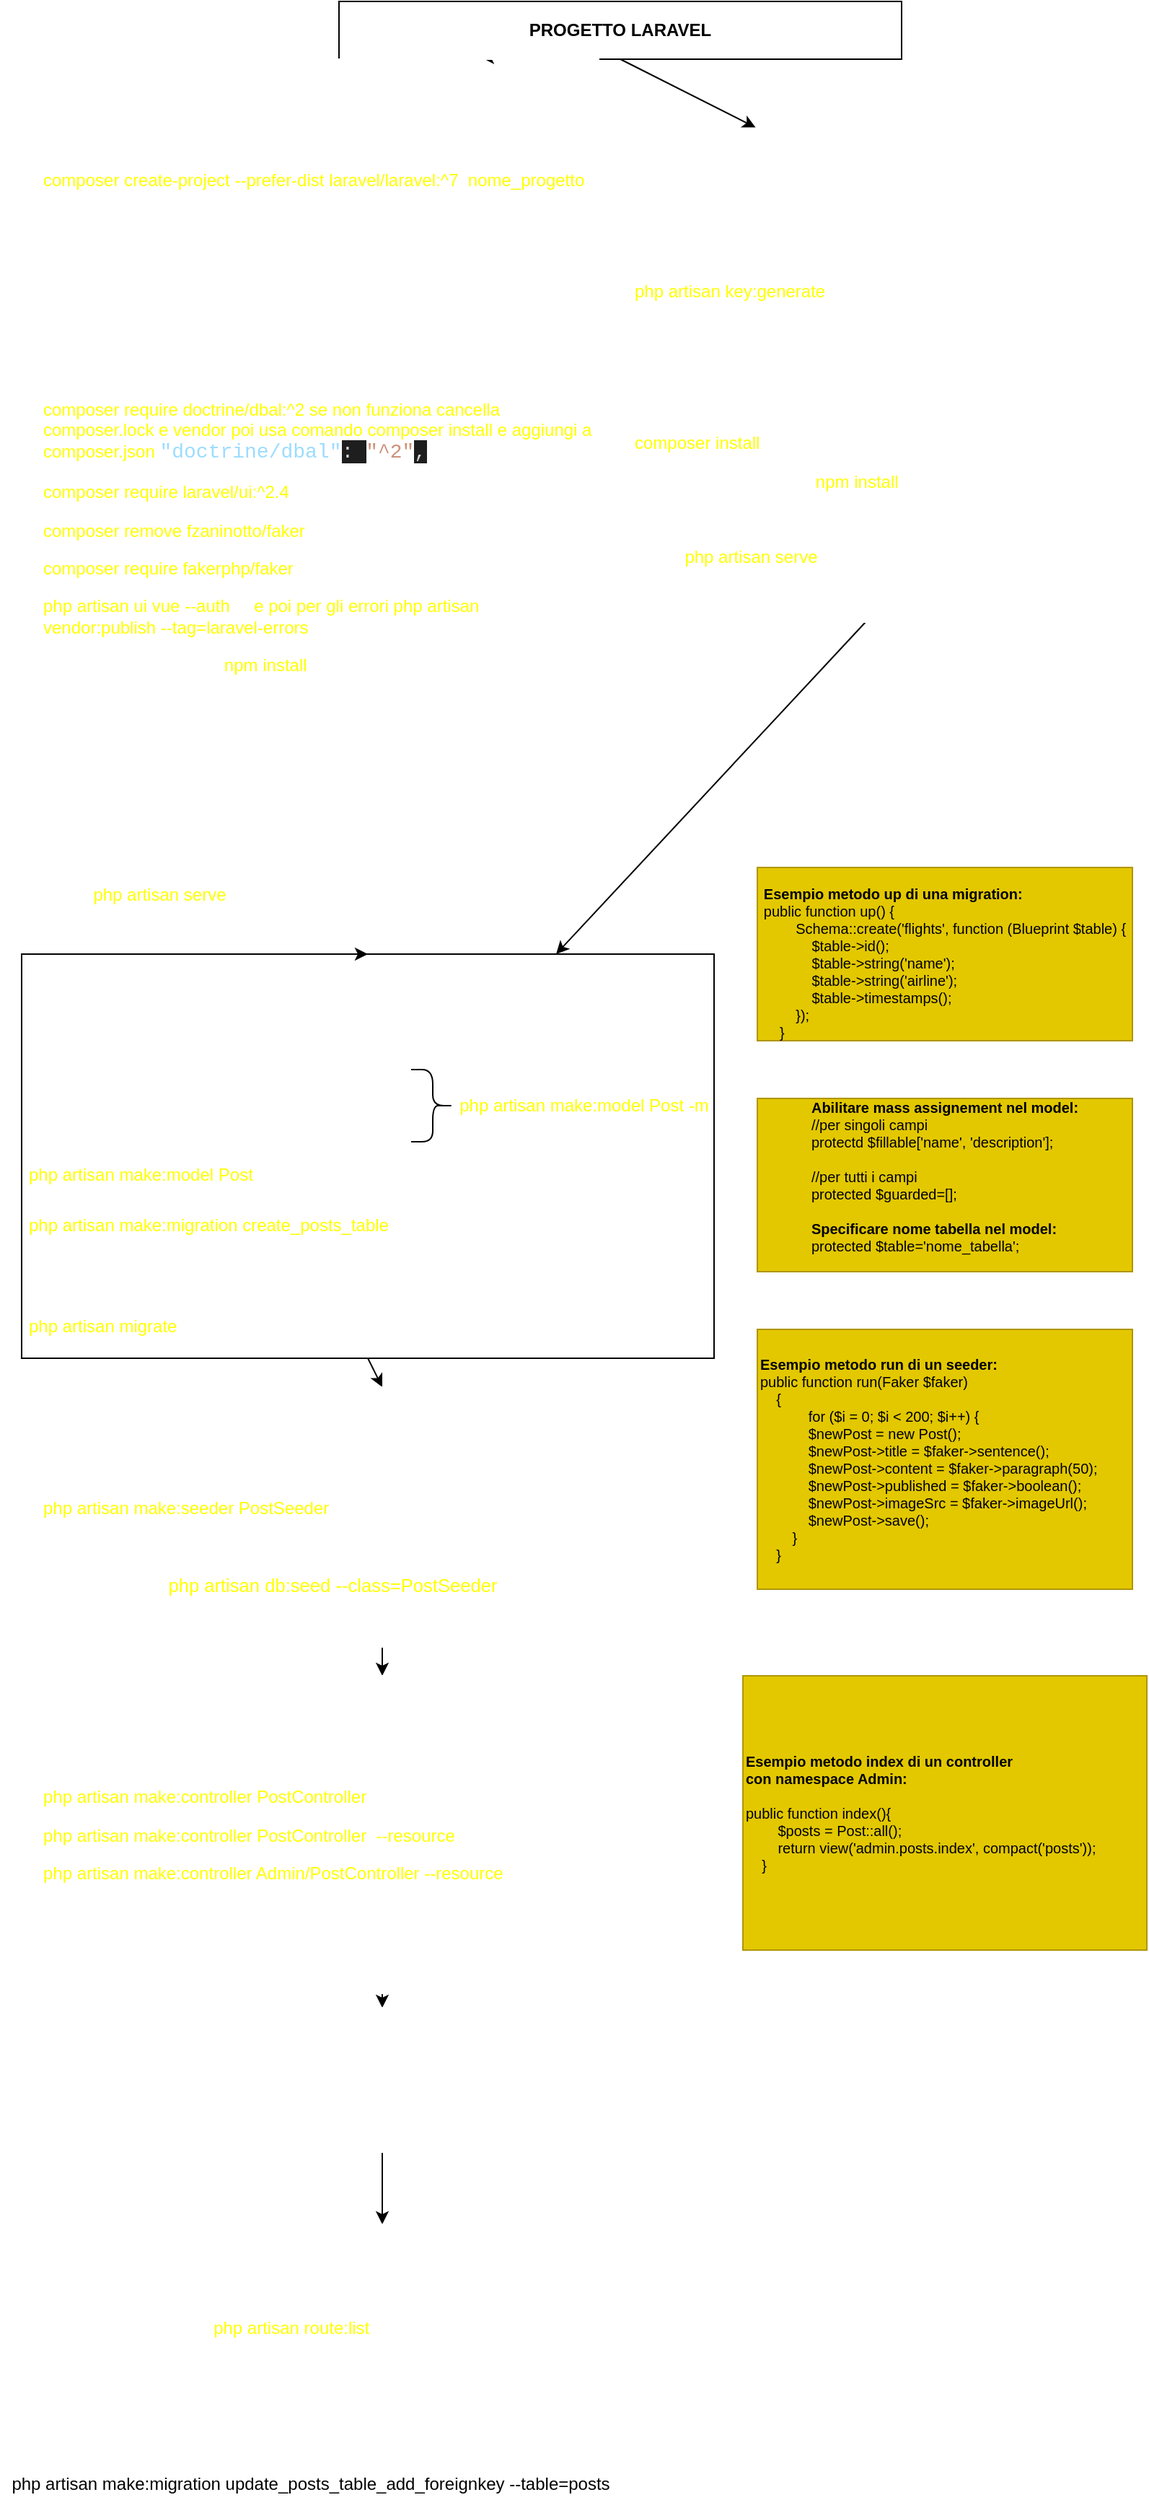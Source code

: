<mxfile>
    <diagram id="avuX6tN8_coUhezxWiyo" name="Page-1">
        <mxGraphModel dx="562" dy="559" grid="1" gridSize="10" guides="1" tooltips="1" connect="1" arrows="0" fold="1" page="1" pageScale="1" pageWidth="827" pageHeight="1169" math="0" shadow="0">
            <root>
                <mxCell id="0"/>
                <mxCell id="1" parent="0"/>
                <mxCell id="9" style="edgeStyle=none;html=1;exitX=0.5;exitY=1;exitDx=0;exitDy=0;entryX=0.791;entryY=-0.002;entryDx=0;entryDy=0;entryPerimeter=0;fontSize=16;fontColor=#FFFF00;" parent="1" source="2" target="7" edge="1">
                    <mxGeometry relative="1" as="geometry"/>
                </mxCell>
                <mxCell id="10" style="edgeStyle=none;html=1;exitX=0.5;exitY=1;exitDx=0;exitDy=0;entryX=0.269;entryY=-0.008;entryDx=0;entryDy=0;entryPerimeter=0;fontSize=16;fontColor=#FFFF00;" parent="1" source="2" target="8" edge="1">
                    <mxGeometry relative="1" as="geometry"/>
                </mxCell>
                <mxCell id="2" value="&lt;b&gt;PROGETTO LARAVEL&lt;/b&gt;&lt;font color=&quot;#ffff00&quot;&gt;&lt;br&gt;&lt;/font&gt;" style="rounded=0;whiteSpace=wrap;html=1;" parent="1" vertex="1">
                    <mxGeometry x="250" y="40" width="390" height="40" as="geometry"/>
                </mxCell>
                <mxCell id="13" style="edgeStyle=none;html=1;exitX=0.5;exitY=1;exitDx=0;exitDy=0;entryX=0.5;entryY=0;entryDx=0;entryDy=0;fontSize=12;fontColor=#FFFFFF;" parent="1" source="7" target="12" edge="1">
                    <mxGeometry relative="1" as="geometry"/>
                </mxCell>
                <mxCell id="25" style="edgeStyle=none;html=1;exitX=0.5;exitY=1;exitDx=0;exitDy=0;" parent="1" source="7" target="12" edge="1">
                    <mxGeometry relative="1" as="geometry"/>
                </mxCell>
                <mxCell id="7" value="&lt;h1&gt;&lt;font style=&quot;font-size: 16px&quot;&gt;SCAFFOLDING: Se inizializzo progetto&lt;/font&gt;&lt;/h1&gt;&lt;p&gt;Mi sposto nella cartella dove voglio creare il progetto (parent dir)&lt;/p&gt;&lt;p&gt;&lt;span&gt;&lt;font color=&quot;#ffff00&quot;&gt;composer create-project --prefer-dist laravel/laravel:^7&amp;nbsp; nome_progetto&lt;/font&gt;&lt;/span&gt;&lt;br&gt;&lt;/p&gt;&lt;p&gt;&lt;span&gt;apro la cartella del progetto in vscode&lt;/span&gt;&lt;/p&gt;&lt;p&gt;&lt;span&gt;modifico file env con root e localhost&lt;/span&gt;&lt;/p&gt;&lt;p&gt;&lt;span&gt;e poi comando&amp;nbsp;&lt;/span&gt;&lt;/p&gt;php artisan config:clear&lt;p&gt;&lt;span&gt;installo i pacchetti necessari:&lt;/span&gt;&lt;/p&gt;&lt;p&gt;&lt;span&gt;&lt;font color=&quot;#ffff00&quot;&gt;composer require doctrine/dbal:^2 se non funziona cancella composer.lock e vendor poi usa comando composer install e aggiungi a composer.json&amp;nbsp;&lt;/font&gt;&lt;/span&gt;&lt;span style=&quot;font-family: &amp;#34;consolas&amp;#34; , &amp;#34;courier new&amp;#34; , monospace ; font-size: 14px ; color: rgb(156 , 220 , 254)&quot;&gt;&quot;doctrine/dbal&quot;&lt;/span&gt;&lt;span style=&quot;background-color: rgb(30 , 30 , 30) ; color: rgb(212 , 212 , 212) ; font-family: &amp;#34;consolas&amp;#34; , &amp;#34;courier new&amp;#34; , monospace ; font-size: 14px&quot;&gt;: &lt;/span&gt;&lt;span style=&quot;font-family: &amp;#34;consolas&amp;#34; , &amp;#34;courier new&amp;#34; , monospace ; font-size: 14px ; color: rgb(206 , 145 , 120)&quot;&gt;&quot;^2&quot;&lt;/span&gt;&lt;span style=&quot;background-color: rgb(30 , 30 , 30) ; color: rgb(212 , 212 , 212) ; font-family: &amp;#34;consolas&amp;#34; , &amp;#34;courier new&amp;#34; , monospace ; font-size: 14px&quot;&gt;,&lt;/span&gt;&lt;/p&gt;&lt;p&gt;&lt;font color=&quot;#ffff00&quot;&gt;composer require laravel/ui:^2.4&lt;/font&gt;&lt;/p&gt;&lt;p&gt;&lt;font color=&quot;#ffff00&quot;&gt;composer remove fzaninotto/faker&lt;/font&gt;&lt;/p&gt;&lt;p&gt;&lt;font color=&quot;#ffff00&quot;&gt;composer require fakerphp/faker&lt;/font&gt;&lt;/p&gt;&lt;p&gt;&lt;font color=&quot;#ffff00&quot;&gt;php artisan ui vue --auth&amp;nbsp; &amp;nbsp; &amp;nbsp;e poi per gli errori php artisan vendor:publish --tag=laravel-errors&lt;/font&gt;&lt;/p&gt;&lt;p&gt;installo pacchetti node: &lt;font color=&quot;#ffff00&quot;&gt;npm install&lt;/font&gt;&lt;/p&gt;&lt;p&gt;aggiungo composer.lock e package.lock a gitignore&lt;br&gt;&lt;/p&gt;&lt;p&gt;npm install --save @fortawesome/fontawesome-free&lt;br&gt;&lt;/p&gt;&lt;p&gt;npm install bootstrap&lt;/p&gt;&lt;p&gt;creo db&lt;/p&gt;&lt;p&gt;modifico file env con impostazioni mie&lt;/p&gt;&lt;p&gt;lancio &lt;font color=&quot;#ffff00&quot;&gt;php artisan serve&lt;/font&gt; e verifico che tutto funzioni&lt;br&gt;&lt;/p&gt;&lt;p&gt;inizializzo repo git&lt;br&gt;&lt;/p&gt;&lt;p&gt;&lt;font color=&quot;#ffff00&quot;&gt;&lt;br&gt;&lt;/font&gt;&lt;/p&gt;" style="text;html=1;strokeColor=#FFFFFF;fillColor=none;spacing=5;spacingTop=-20;whiteSpace=wrap;overflow=hidden;rounded=0;fontSize=12;fontColor=#FFFFFF;" parent="1" vertex="1">
                    <mxGeometry x="40" y="80" width="390" height="620" as="geometry"/>
                </mxCell>
                <mxCell id="14" style="edgeStyle=none;html=1;exitX=0.5;exitY=1;exitDx=0;exitDy=0;fontSize=12;fontColor=#FFFFFF;" parent="1" source="8" target="12" edge="1">
                    <mxGeometry relative="1" as="geometry"/>
                </mxCell>
                <mxCell id="8" value="&lt;h1&gt;&lt;font style=&quot;font-size: 16px&quot;&gt;SCAFFOLDING: Se clono repo&lt;/font&gt;&lt;/h1&gt;&lt;p&gt;&lt;span&gt;apro vscode e clono repo&lt;/span&gt;&lt;br&gt;&lt;/p&gt;&lt;p&gt;copio .env.example e lo rinomino in .env e genero la key:&lt;span&gt;&lt;br&gt;&lt;/span&gt;&lt;/p&gt;&lt;p&gt;&lt;font color=&quot;#ffff00&quot;&gt;php artisan key:generate&lt;/font&gt;&lt;br&gt;&lt;/p&gt;&lt;p&gt;creo db&lt;/p&gt;&lt;p&gt;modifico file env con impostazioni del mio db&lt;/p&gt;&lt;p&gt;&lt;span&gt;installo i pacchetti necessari:&lt;/span&gt;&lt;/p&gt;&lt;p&gt;&lt;span&gt;&lt;font color=&quot;#ffff00&quot;&gt;composer install&lt;/font&gt;&lt;/span&gt;&lt;/p&gt;&lt;p&gt;&lt;span&gt;installo pacchetti node: &lt;/span&gt;&lt;font color=&quot;#ffff00&quot;&gt;npm install&lt;/font&gt;&lt;br&gt;&lt;/p&gt;&lt;p&gt;se ci sono già migration o seeder li lancio&lt;font color=&quot;#ffff00&quot;&gt;&lt;br&gt;&lt;/font&gt;&lt;/p&gt;&lt;p&gt;&lt;span&gt;lancio &lt;/span&gt;&lt;font color=&quot;#ffff00&quot;&gt;php artisan serve&lt;/font&gt;&lt;span&gt; e verifico che tutto funzioni&lt;/span&gt;&lt;br&gt;&lt;/p&gt;&lt;p&gt;&lt;span&gt;creo eventuale branch su git&lt;/span&gt;&lt;br&gt;&lt;/p&gt;&lt;p&gt;&lt;font color=&quot;#ffff00&quot;&gt;&lt;br&gt;&lt;/font&gt;&lt;/p&gt;" style="text;html=1;strokeColor=#FFFFFF;fillColor=none;spacing=5;spacingTop=-20;whiteSpace=wrap;overflow=hidden;rounded=0;fontSize=12;fontColor=#FFFFFF;" parent="1" vertex="1">
                    <mxGeometry x="450" y="130" width="330" height="340" as="geometry"/>
                </mxCell>
                <mxCell id="23" style="edgeStyle=none;html=1;exitX=0.5;exitY=1;exitDx=0;exitDy=0;entryX=0.5;entryY=0;entryDx=0;entryDy=0;fontSize=10;fontColor=#FFFF00;" parent="1" source="12" target="22" edge="1">
                    <mxGeometry relative="1" as="geometry"/>
                </mxCell>
                <mxCell id="12" value="&lt;h1&gt;&lt;font style=&quot;font-size: 16px ; line-height: 1&quot;&gt;Definisco le mie entità:&lt;/font&gt;&lt;/h1&gt;&lt;div&gt;&lt;font style=&quot;font-size: 16px ; line-height: 1&quot;&gt;&lt;u&gt;Creo Model e Migration&lt;/u&gt;&lt;/font&gt;&lt;/div&gt;&lt;p&gt;&lt;font style=&quot;font-size: 12px&quot;&gt;Per ogni entità creo il relativo model e la migration es. entità post:&lt;/font&gt;&lt;/p&gt;&lt;p&gt;&lt;font style=&quot;font-size: 12px&quot; color=&quot;#ffff00&quot;&gt;php artisan make:model Post&lt;/font&gt;&lt;/p&gt;&lt;p&gt;&lt;font style=&quot;font-size: 12px&quot; color=&quot;#ffff00&quot;&gt;php artisan make:migration create_posts_table&lt;/font&gt;&lt;/p&gt;&lt;p&gt;&lt;font style=&quot;font-size: 12px&quot;&gt;edito le migration create e i model e poi lancio le migration&lt;/font&gt;&lt;/p&gt;&lt;p&gt;&lt;font style=&quot;font-size: 12px&quot; color=&quot;#ffff00&quot;&gt;php artisan migrate&amp;nbsp; &lt;/font&gt;&lt;font style=&quot;font-size: 12px&quot;&gt;(&lt;/font&gt;&lt;span style=&quot;font-size: 12px&quot;&gt;verifico che le tabelle siano state create correttamente sul db)&lt;/span&gt;&lt;/p&gt;" style="text;html=1;strokeColor=default;fillColor=none;spacing=5;spacingTop=-20;whiteSpace=wrap;overflow=hidden;rounded=0;fontSize=16;fontColor=#FFFFFF;container=1;" parent="1" vertex="1">
                    <mxGeometry x="30" y="700" width="480" height="280" as="geometry"/>
                </mxCell>
                <mxCell id="15" value="" style="shape=curlyBracket;whiteSpace=wrap;html=1;rounded=1;flipH=1;fontSize=12;fontColor=#FFFFFF;strokeColor=default;" parent="1" vertex="1">
                    <mxGeometry x="300" y="780" width="30" height="50" as="geometry"/>
                </mxCell>
                <mxCell id="16" value="&lt;span style=&quot;text-align: left&quot;&gt;php artisan make:model Post -m&lt;/span&gt;" style="text;html=1;strokeColor=none;fillColor=none;align=center;verticalAlign=middle;whiteSpace=wrap;rounded=0;fontSize=12;fontColor=#FFFF00;" parent="1" vertex="1">
                    <mxGeometry x="310" y="790" width="220" height="30" as="geometry"/>
                </mxCell>
                <mxCell id="17" value="&lt;div style=&quot;text-align: left ; font-size: 10px&quot;&gt;&lt;br&gt;&lt;/div&gt;&lt;div style=&quot;text-align: left ; font-size: 10px&quot;&gt;&lt;b&gt;Esempio metodo up di una migration:&lt;/b&gt;&lt;/div&gt;&lt;div style=&quot;text-align: left ; font-size: 10px&quot;&gt;public function up()&lt;span style=&quot;font-size: 10px&quot;&gt;&amp;nbsp;{&lt;/span&gt;&lt;/div&gt;&lt;div style=&quot;text-align: left ; font-size: 10px&quot;&gt;&amp;nbsp; &amp;nbsp; &amp;nbsp; &amp;nbsp; Schema::create('flights', function (Blueprint $table) {&lt;/div&gt;&lt;div style=&quot;text-align: left ; font-size: 10px&quot;&gt;&amp;nbsp; &amp;nbsp; &amp;nbsp; &amp;nbsp; &amp;nbsp; &amp;nbsp; $table-&amp;gt;id();&lt;/div&gt;&lt;div style=&quot;text-align: left ; font-size: 10px&quot;&gt;&amp;nbsp; &amp;nbsp; &amp;nbsp; &amp;nbsp; &amp;nbsp; &amp;nbsp; $table-&amp;gt;string('name');&lt;/div&gt;&lt;div style=&quot;text-align: left ; font-size: 10px&quot;&gt;&amp;nbsp; &amp;nbsp; &amp;nbsp; &amp;nbsp; &amp;nbsp; &amp;nbsp; $table-&amp;gt;string('airline');&lt;/div&gt;&lt;div style=&quot;text-align: left ; font-size: 10px&quot;&gt;&amp;nbsp; &amp;nbsp; &amp;nbsp; &amp;nbsp; &amp;nbsp; &amp;nbsp; $table-&amp;gt;timestamps();&lt;/div&gt;&lt;div style=&quot;text-align: left ; font-size: 10px&quot;&gt;&amp;nbsp; &amp;nbsp; &amp;nbsp; &amp;nbsp; });&lt;/div&gt;&lt;div style=&quot;text-align: left ; font-size: 10px&quot;&gt;&amp;nbsp; &amp;nbsp; }&lt;/div&gt;" style="text;html=1;strokeColor=#B09500;fillColor=#e3c800;align=center;verticalAlign=middle;whiteSpace=wrap;rounded=0;fontSize=10;fontColor=#000000;" parent="1" vertex="1">
                    <mxGeometry x="540" y="640" width="260" height="120" as="geometry"/>
                </mxCell>
                <mxCell id="YnNii3DhfhroFcoP4JHG-26" style="edgeStyle=none;html=1;exitX=0.5;exitY=1;exitDx=0;exitDy=0;entryX=0.5;entryY=0;entryDx=0;entryDy=0;fontFamily=Helvetica;fontSize=10;fontColor=#FFFFFF;" parent="1" source="22" target="YnNii3DhfhroFcoP4JHG-25" edge="1">
                    <mxGeometry relative="1" as="geometry"/>
                </mxCell>
                <mxCell id="22" value="&lt;h1&gt;&lt;font style=&quot;font-size: 16px&quot;&gt;Popolo il DB&lt;/font&gt;&lt;/h1&gt;&lt;p&gt;Posso popolare il mio db manualmente o con dei seeder:&lt;/p&gt;&lt;p&gt;&lt;font color=&quot;#ffff00&quot; style=&quot;font-size: 12px&quot;&gt;php artisan make:seeder PostSeeder&amp;nbsp;&lt;/font&gt; &amp;nbsp; (esempio per tabella Posts)&lt;/p&gt;&lt;p&gt;completo il seeder creato&lt;/p&gt;&lt;p&gt;lancio il seeder:&amp;nbsp;&lt;font color=&quot;#ffff00&quot;&gt;&lt;span style=&quot;font-size: 0.8rem ; word-spacing: normal&quot;&gt;php artisan db&lt;/span&gt;&lt;span class=&quot;token punctuation&quot; style=&quot;font-size: 0.8rem ; word-spacing: normal ; box-sizing: border-box ; border-width: 0px ; border-style: solid ; border-color: rgb(231 , 232 , 242)&quot;&gt;:&lt;/span&gt;&lt;span style=&quot;font-size: 0.8rem ; word-spacing: normal&quot;&gt;seed &lt;/span&gt;&lt;span class=&quot;token operator&quot; style=&quot;font-size: 0.8rem ; word-spacing: normal ; box-sizing: border-box ; border-width: 0px ; border-style: solid ; border-color: rgb(231 , 232 , 242)&quot;&gt;--&lt;/span&gt;&lt;span class=&quot;token keyword&quot; style=&quot;font-size: 0.8rem ; word-spacing: normal ; box-sizing: border-box ; border-width: 0px ; border-style: solid ; border-color: rgb(231 , 232 , 242)&quot;&gt;class&lt;/span&gt;&lt;span class=&quot;token operator&quot; style=&quot;font-size: 0.8rem ; word-spacing: normal ; box-sizing: border-box ; border-width: 0px ; border-style: solid ; border-color: rgb(231 , 232 , 242)&quot;&gt;=&lt;/span&gt;&lt;span style=&quot;font-size: 0.8rem ; word-spacing: normal&quot;&gt;PostSeeder&lt;/span&gt;&lt;/font&gt;&lt;/p&gt;&lt;p&gt;&lt;span style=&quot;font-size: 0.8rem ; word-spacing: normal&quot;&gt;verifico che dati siano stati creati correttamente sul db&lt;/span&gt;&lt;/p&gt;&lt;font color=&quot;#ffff00&quot;&gt;&lt;span style=&quot;font-size: 0px&quot;&gt;%3CmxGraphModel%3E%3Croot%3E%3CmxCell%20id%3D%220%22%2F%3E%3CmxCell%20id%3D%221%22%20parent%3D%220%22%2F%3E%3CmxCell%20id%3D%222%22%20value%3D%22%26lt%3Bh1%26gt%3B%26lt%3Bfont%20style%3D%26quot%3Bfont-size%3A%2016px%26quot%3B%26gt%3BSe%20clono%20repo%26lt%3B%2Ffont%26gt%3B%26lt%3B%2Fh1%26gt%3B%26lt%3Bp%26gt%3B%26lt%3Bspan%26gt%3Bapro%20vscode%20e%20clono%20repo%26lt%3B%2Fspan%26gt%3B%26lt%3Bbr%26gt%3B%26lt%3B%2Fp%26gt%3B%26lt%3Bp%26gt%3Bcreo%20file%20env%20e%20genero%20la%20key%3A%26lt%3Bspan%26gt%3B%26lt%3Bbr%26gt%3B%26lt%3B%2Fspan%26gt%3B%26lt%3B%2Fp%26gt%3B%26lt%3Bp%26gt%3B%26lt%3Bfont%20color%3D%26quot%3B%23ffff00%26quot%3B%26gt%3Bphp%20artisan%20key%3Agenerate%26lt%3B%2Ffont%26gt%3B%26lt%3Bbr%26gt%3B%26lt%3B%2Fp%26gt%3B%26lt%3Bp%26gt%3Bcreo%20db%26lt%3B%2Fp%26gt%3B%26lt%3Bp%26gt%3Bmodifico%20file%20env%20con%20impostazioni%20mie%26lt%3B%2Fp%26gt%3B%26lt%3Bp%26gt%3B%26lt%3Bspan%26gt%3Binstallo%20i%20pacchetti%20necessari%3A%26lt%3B%2Fspan%26gt%3B%26lt%3B%2Fp%26gt%3B%26lt%3Bp%26gt%3B%26lt%3Bspan%26gt%3B%26lt%3Bfont%20color%3D%26quot%3B%23ffff00%26quot%3B%26gt%3Bcomposer%20install%26lt%3B%2Ffont%26gt%3B%26lt%3B%2Fspan%26gt%3B%26lt%3B%2Fp%26gt%3B%26lt%3Bp%26gt%3B%26lt%3Bspan%26gt%3Binstallo%20pacchetti%20node%3A%20%26lt%3B%2Fspan%26gt%3B%26lt%3Bfont%20color%3D%26quot%3B%23ffff00%26quot%3B%26gt%3Bnpm%20install%26lt%3B%2Ffont%26gt%3B%26lt%3Bbr%26gt%3B%26lt%3B%2Fp%26gt%3B%26lt%3Bp%26gt%3B%26lt%3Bspan%26gt%3Blancio%20%26lt%3B%2Fspan%26gt%3B%26lt%3Bfont%20color%3D%26quot%3B%23ffff00%26quot%3B%26gt%3Bphp%20artisan%20serve%26lt%3B%2Ffont%26gt%3B%26lt%3Bspan%26gt%3B%20e%20verifico%20che%20tutto%20funzioni%26lt%3B%2Fspan%26gt%3B%26lt%3Bbr%26gt%3B%26lt%3B%2Fp%26gt%3B%26lt%3Bp%26gt%3Bcreo%20eventuale%20branch%20su%20git%26lt%3B%2Fp%26gt%3B%26lt%3Bp%26gt%3B%26lt%3Bfont%20color%3D%26quot%3B%23ffff00%26quot%3B%26gt%3B%26lt%3Bbr%26gt%3B%26lt%3B%2Ffont%26gt%3B%26lt%3B%2Fp%26gt%3B%22%20style%3D%22text%3Bhtml%3D1%3BstrokeColor%3D%23FFFFFF%3BfillColor%3Dnone%3Bspacing%3D5%3BspacingTop%3D-20%3BwhiteSpace%3Dwrap%3Boverflow%3Dhidden%3Brounded%3D0%3BfontSize%3D12%3BfontColor%3D%23FFFFFF%3B%22%20vertex%3D%221%22%20parent%3D%221%22%3E%3CmxGeometry%20x%3D%22450%22%20y%3D%22130%22%20width%3D%22330%22%20height%3D%22320%22%20as%3D%22geometry%22%2F%3E%3C%2FmxCell%3E%3C%2Froot%3E%3C%2FmxGraphModel%3E&lt;/span&gt;&lt;span style=&quot;font-size: 0px&quot;&gt;%3CmxGraphModel%3E%3Croot%3E%3CmxCell%20id%3D%220%22%2F%3E%3CmxCell%20id%3D%221%22%20parent%3D%220%22%2F%3E%3CmxCell%20id%3D%222%22%20value%3D%22%26lt%3Bh1%26gt%3B%26lt%3Bfont%20style%3D%26quot%3Bfont-size%3A%2016px%26quot%3B%26gt%3BSe%20clono%20repo%26lt%3B%2Ffont%26gt%3B%26lt%3B%2Fh1%26gt%3B%26lt%3Bp%26gt%3B%26lt%3Bspan%26gt%3Bapro%20vscode%20e%20clono%20repo%26lt%3B%2Fspan%26gt%3B%26lt%3Bbr%26gt%3B%26lt%3B%2Fp%26gt%3B%26lt%3Bp%26gt%3Bcreo%20file%20env%20e%20genero%20la%20key%3A%26lt%3Bspan%26gt%3B%26lt%3Bbr%26gt%3B%26lt%3B%2Fspan%26gt%3B%26lt%3B%2Fp%26gt%3B%26lt%3Bp%26gt%3B%26lt%3Bfont%20color%3D%26quot%3B%23ffff00%26quot%3B%26gt%3Bphp%20artisan%20key%3Agenerate%26lt%3B%2Ffont%26gt%3B%26lt%3Bbr%26gt%3B%26lt%3B%2Fp%26gt%3B%26lt%3Bp%26gt%3Bcreo%20db%26lt%3B%2Fp%26gt%3B%26lt%3Bp%26gt%3Bmodifico%20file%20env%20con%20impostazioni%20mie%26lt%3B%2Fp%26gt%3B%26lt%3Bp%26gt%3B%26lt%3Bspan%26gt%3Binstallo%20i%20pacchetti%20necessari%3A%26lt%3B%2Fspan%26gt%3B%26lt%3B%2Fp%26gt%3B%26lt%3Bp%26gt%3B%26lt%3Bspan%26gt%3B%26lt%3Bfont%20color%3D%26quot%3B%23ffff00%26quot%3B%26gt%3Bcomposer%20install%26lt%3B%2Ffont%26gt%3B%26lt%3B%2Fspan%26gt%3B%26lt%3B%2Fp%26gt%3B%26lt%3Bp%26gt%3B%26lt%3Bspan%26gt%3Binstallo%20pacchetti%20node%3A%20%26lt%3B%2Fspan%26gt%3B%26lt%3Bfont%20color%3D%26quot%3B%23ffff00%26quot%3B%26gt%3Bnpm%20install%26lt%3B%2Ffont%26gt%3B%26lt%3Bbr%26gt%3B%26lt%3B%2Fp%26gt%3B%26lt%3Bp%26gt%3B%26lt%3Bspan%26gt%3Blancio%20%26lt%3B%2Fspan%26gt%3B%26lt%3Bfont%20color%3D%26quot%3B%23ffff00%26quot%3B%26gt%3Bphp%20artisan%20serve%26lt%3B%2Ffont%26gt%3B%26lt%3Bspan%26gt%3B%20e%20verifico%20che%20tutto%20funzioni%26lt%3B%2Fspan%26gt%3B%26lt%3Bbr%26gt%3B%26lt%3B%2Fp%26gt%3B%26lt%3Bp%26gt%3Bcreo%20eventuale%20branch%20su%20git%26lt%3B%2Fp%26gt%3B%26lt%3Bp%26gt%3B%26lt%3Bfont%20color%3D%26quot%3B%23ffff00%26quot%3B%26gt%3B%26lt%3Bbr%26gt%3B%26lt%3B%2Ffont%26gt%3B%26lt%3B%2Fp%26gt%3B%22%20style%3D%22text%3Bhtml%3D1%3BstrokeColor%3D%23FFFFFF%3BfillColor%3Dnone%3Bspacing%3D5%3BspacingTop%3D-20%3BwhiteSpace%3Dwrap%3Boverflow%3Dhidden%3Brounded%3D0%3BfontSize%3D12%3BfontColor%3D%23FFFFFF%3B%22%20vertex%3D%221%22%20parent%3D%221%22%3E%3CmxGeometry%20x%3D%22450%22%20y%3D%22130%22%20width%3D%22330%22%20height%3D%22320%22%20as%3D%22geometry%22%2F%3E%3C%2FmxCell%3E%3C%2Froot%3E%3C%2FmxGraphModel%3E&lt;/span&gt;&lt;/font&gt;&lt;p&gt;&lt;font color=&quot;#ffff00&quot;&gt;&amp;nbsp;&lt;/font&gt;&lt;/p&gt;" style="text;html=1;strokeColor=#FFFFFF;fillColor=none;spacing=5;spacingTop=-20;whiteSpace=wrap;overflow=hidden;rounded=0;fontSize=12;fontColor=#FFFFFF;" parent="1" vertex="1">
                    <mxGeometry x="40" y="1000" width="480" height="180" as="geometry"/>
                </mxCell>
                <mxCell id="24" value="&lt;b&gt;Esempio metodo run di un seeder:&lt;/b&gt;&lt;div style=&quot;font-size: 10px&quot;&gt;public function run(Faker $faker)&lt;/div&gt;&lt;div style=&quot;font-size: 10px&quot;&gt;&amp;nbsp; &amp;nbsp; {&lt;/div&gt;&lt;div style=&quot;font-size: 10px&quot;&gt;&amp;nbsp; &amp;nbsp; &amp;nbsp; &amp;nbsp;&amp;nbsp;&lt;span&gt;&amp;nbsp; &amp;nbsp; for ($i = 0; $i &amp;lt; 200; $i++) {&lt;/span&gt;&lt;/div&gt;&lt;div style=&quot;font-size: 10px&quot;&gt;&amp;nbsp; &amp;nbsp; &amp;nbsp; &amp;nbsp; &amp;nbsp; &amp;nbsp; $newPost = new Post();&lt;/div&gt;&lt;div style=&quot;font-size: 10px&quot;&gt;&amp;nbsp; &amp;nbsp; &amp;nbsp; &amp;nbsp; &amp;nbsp; &amp;nbsp; $newPost-&amp;gt;title = $faker-&amp;gt;sentence();&lt;/div&gt;&lt;div style=&quot;font-size: 10px&quot;&gt;&amp;nbsp; &amp;nbsp; &amp;nbsp; &amp;nbsp; &amp;nbsp; &amp;nbsp; $newPost-&amp;gt;content = $faker-&amp;gt;paragraph(50);&lt;/div&gt;&lt;div style=&quot;font-size: 10px&quot;&gt;&amp;nbsp; &amp;nbsp; &amp;nbsp; &amp;nbsp; &amp;nbsp; &amp;nbsp; $newPost-&amp;gt;published = $faker-&amp;gt;boolean();&lt;span&gt;&amp;nbsp; &amp;nbsp; &amp;nbsp; &amp;nbsp; &amp;nbsp; &amp;nbsp;&amp;nbsp;&lt;/span&gt;&lt;/div&gt;&lt;div style=&quot;font-size: 10px&quot;&gt;&amp;nbsp; &amp;nbsp; &amp;nbsp; &amp;nbsp; &amp;nbsp; &amp;nbsp; $newPost-&amp;gt;imageSrc = $faker-&amp;gt;imageUrl();&lt;/div&gt;&lt;div style=&quot;font-size: 10px&quot;&gt;&amp;nbsp; &amp;nbsp; &amp;nbsp; &amp;nbsp; &amp;nbsp; &amp;nbsp; $newPost-&amp;gt;save();&lt;/div&gt;&lt;div style=&quot;font-size: 10px&quot;&gt;&amp;nbsp; &amp;nbsp; &amp;nbsp; &amp;nbsp; }&lt;/div&gt;&lt;div style=&quot;font-size: 10px&quot;&gt;&amp;nbsp; &amp;nbsp; }&lt;/div&gt;" style="text;html=1;strokeColor=#B09500;fillColor=#e3c800;align=left;verticalAlign=middle;whiteSpace=wrap;rounded=0;fontFamily=Helvetica;fontSize=10;fontColor=#000000;" parent="1" vertex="1">
                    <mxGeometry x="540" y="960" width="260" height="180" as="geometry"/>
                </mxCell>
                <mxCell id="YnNii3DhfhroFcoP4JHG-28" style="edgeStyle=none;html=1;exitX=0.5;exitY=1;exitDx=0;exitDy=0;entryX=0.5;entryY=0;entryDx=0;entryDy=0;fontFamily=Helvetica;fontSize=10;fontColor=#FFFF00;" parent="1" source="YnNii3DhfhroFcoP4JHG-25" target="YnNii3DhfhroFcoP4JHG-27" edge="1">
                    <mxGeometry relative="1" as="geometry"/>
                </mxCell>
                <mxCell id="YnNii3DhfhroFcoP4JHG-25" value="&lt;h1&gt;&lt;font style=&quot;font-size: 16px&quot;&gt;Creo i controller:&lt;/font&gt;&lt;/h1&gt;&lt;p&gt;Creo i controller per le mie entità facendo attenzione ad eventuali &lt;b&gt;&lt;u&gt;namespace&lt;/u&gt;&lt;/b&gt;&lt;/p&gt;&lt;p&gt;&lt;font color=&quot;#ffff00&quot; style=&quot;font-size: 12px&quot;&gt;php artisan make:controller PostController&amp;nbsp;&lt;/font&gt; &amp;nbsp; (controller semplice)&lt;/p&gt;&lt;p&gt;&lt;font color=&quot;#ffff00&quot;&gt;php artisan make:controller PostController&amp;nbsp; --resource&lt;/font&gt;&amp;nbsp;&amp;nbsp; (con resource)&lt;br&gt;&lt;/p&gt;&lt;p&gt;&lt;font color=&quot;#ffff00&quot;&gt;php artisan make:controller Admin/PostController&amp;nbsp;--resource&lt;/font&gt; (controller con namespace)&lt;br&gt;&lt;/p&gt;&lt;p&gt;&lt;span style=&quot;font-size: 0.8rem ; word-spacing: normal&quot;&gt;completo almeno il metodo index di ogni controller in modo che ritorni almeno un template blade&lt;/span&gt;&lt;/p&gt;&lt;span style=&quot;font-size: 12.8px&quot;&gt;&lt;br&gt;&lt;/span&gt;&lt;font color=&quot;#ffff00&quot;&gt;&lt;span style=&quot;font-size: 0px&quot;&gt;%3CmxGraphModel%3E%3Croot%3E%3CmxCell%20id%3D%220%22%2F%3E%3CmxCell%20id%3D%221%22%20parent%3D%220%22%2F%3E%3CmxCell%20id%3D%222%22%20value%3D%22%26lt%3Bh1%26gt%3B%26lt%3Bfont%20style%3D%26quot%3Bfont-size%3A%2016px%26quot%3B%26gt%3BSe%20clono%20repo%26lt%3B%2Ffont%26gt%3B%26lt%3B%2Fh1%26gt%3B%26lt%3Bp%26gt%3B%26lt%3Bspan%26gt%3Bapro%20vscode%20e%20clono%20repo%26lt%3B%2Fspan%26gt%3B%26lt%3Bbr%26gt%3B%26lt%3B%2Fp%26gt%3B%26lt%3Bp%26gt%3Bcreo%20file%20env%20e%20genero%20la%20key%3A%26lt%3Bspan%26gt%3B%26lt%3Bbr%26gt%3B%26lt%3B%2Fspan%26gt%3B%26lt%3B%2Fp%26gt%3B%26lt%3Bp%26gt%3B%26lt%3Bfont%20color%3D%26quot%3B%23ffff00%26quot%3B%26gt%3Bphp%20artisan%20key%3Agenerate%26lt%3B%2Ffont%26gt%3B%26lt%3Bbr%26gt%3B%26lt%3B%2Fp%26gt%3B%26lt%3Bp%26gt%3Bcreo%20db%26lt%3B%2Fp%26gt%3B%26lt%3Bp%26gt%3Bmodifico%20file%20env%20con%20impostazioni%20mie%26lt%3B%2Fp%26gt%3B%26lt%3Bp%26gt%3B%26lt%3Bspan%26gt%3Binstallo%20i%20pacchetti%20necessari%3A%26lt%3B%2Fspan%26gt%3B%26lt%3B%2Fp%26gt%3B%26lt%3Bp%26gt%3B%26lt%3Bspan%26gt%3B%26lt%3Bfont%20color%3D%26quot%3B%23ffff00%26quot%3B%26gt%3Bcomposer%20install%26lt%3B%2Ffont%26gt%3B%26lt%3B%2Fspan%26gt%3B%26lt%3B%2Fp%26gt%3B%26lt%3Bp%26gt%3B%26lt%3Bspan%26gt%3Binstallo%20pacchetti%20node%3A%20%26lt%3B%2Fspan%26gt%3B%26lt%3Bfont%20color%3D%26quot%3B%23ffff00%26quot%3B%26gt%3Bnpm%20install%26lt%3B%2Ffont%26gt%3B%26lt%3Bbr%26gt%3B%26lt%3B%2Fp%26gt%3B%26lt%3Bp%26gt%3B%26lt%3Bspan%26gt%3Blancio%20%26lt%3B%2Fspan%26gt%3B%26lt%3Bfont%20color%3D%26quot%3B%23ffff00%26quot%3B%26gt%3Bphp%20artisan%20serve%26lt%3B%2Ffont%26gt%3B%26lt%3Bspan%26gt%3B%20e%20verifico%20che%20tutto%20funzioni%26lt%3B%2Fspan%26gt%3B%26lt%3Bbr%26gt%3B%26lt%3B%2Fp%26gt%3B%26lt%3Bp%26gt%3Bcreo%20eventuale%20branch%20su%20git%26lt%3B%2Fp%26gt%3B%26lt%3Bp%26gt%3B%26lt%3Bfont%20color%3D%26quot%3B%23ffff00%26quot%3B%26gt%3B%26lt%3Bbr%26gt%3B%26lt%3B%2Ffont%26gt%3B%26lt%3B%2Fp%26gt%3B%22%20style%3D%22text%3Bhtml%3D1%3BstrokeColor%3D%23FFFFFF%3BfillColor%3Dnone%3Bspacing%3D5%3BspacingTop%3D-20%3BwhiteSpace%3Dwrap%3Boverflow%3Dhidden%3Brounded%3D0%3BfontSize%3D12%3BfontColor%3D%23FFFFFF%3B%22%20vertex%3D%221%22%20parent%3D%221%22%3E%3CmxGeometry%20x%3D%22450%22%20y%3D%22130%22%20width%3D%22330%22%20height%3D%22320%22%20as%3D%22geometry%22%2F%3E%3C%2FmxCell%3E%3C%2Froot%3E%3C%2FmxGraphModel%3E&lt;/span&gt;&lt;/font&gt;&lt;span style=&quot;color: rgb(255 , 255 , 0) ; font-size: 0px&quot;&gt;%3CmxGraphModel%3E%3Croot%3E%3CmxCell%20id%3D%220%22%2F%3E%3CmxCell%20id%3D%221%22%20parent%3D%220%22%2F%3E%3CmxCell%20id%3D%222%22%20value%3D%22%26lt%3Bh1%26gt%3B%26lt%3Bfont%20style%3D%26quot%3Bfont-size%3A%2016px%26quot%3B%26gt%3BSe%20clono%20repo%26lt%3B%2Ffont%26gt%3B%26lt%3B%2Fh1%26gt%3B%26lt%3Bp%26gt%3B%26lt%3Bspan%26gt%3Bapro%20vscode%20e%20clono%20repo%26lt%3B%2Fspan%26gt%3B%26lt%3Bbr%26gt%3B%26lt%3B%2Fp%26gt%3B%26lt%3Bp%26gt%3Bcreo%20file%20env%20e%20genero%20la%20key%3A%26lt%3Bspan%26gt%3B%26lt%3Bbr%26gt%3B%26lt%3B%2Fspan%26gt%3B%26lt%3B%2Fp%26gt%3B%26lt%3Bp%26gt%3B%26lt%3Bfont%20color%3D%26quot%3B%23ffff00%26quot%3B%26gt%3Bphp%20artisan%20key%3Agenerate%26lt%3B%2Ffont%26gt%3B%26lt%3Bbr%26gt%3B%26lt%3B%2Fp%26gt%3B%26lt%3Bp%26gt%3Bcreo%20db%26lt%3B%2Fp%26gt%3B%26lt%3Bp%26gt%3Bmodifico%20file%20env%20con%20impostazioni%20mie%26lt%3B%2Fp%26gt%3B%26lt%3Bp%26gt%3B%26lt%3Bspan%26gt%3Binstallo%20i%20pacchetti%20necessari%3A%26lt%3B%2Fspan%26gt%3B%26lt%3B%2Fp%26gt%3B%26lt%3Bp%26gt%3B%26lt%3Bspan%26gt%3B%26lt%3Bfont%20color%3D%26quot%3B%23ffff00%26quot%3B%26gt%3Bcomposer%20install%26lt%3B%2Ffont%26gt%3B%26lt%3B%2Fspan%26gt%3B%26lt%3B%2Fp%26gt%3B%26lt%3Bp%26gt%3B%26lt%3Bspan%26gt%3Binstallo%20pacchetti%20node%3A%20%26lt%3B%2Fspan%26gt%3B%26lt%3Bfont%20color%3D%26quot%3B%23ffff00%26quot%3B%26gt%3Bnpm%20install%26lt%3B%2Ffont%26gt%3B%26lt%3Bbr%26gt%3B%26lt%3B%2Fp%26gt%3B%26lt%3Bp%26gt%3B%26lt%3Bspan%26gt%3Blancio%20%26lt%3B%2Fspan%26gt%3B%26lt%3Bfont%20color%3D%26quot%3B%23ffff00%26quot%3B%26gt%3Bphp%20artisan%20serve%26lt%3B%2Ffont%26gt%3B%26lt%3Bspan%26gt%3B%20e%20verifico%20che%20tutto%20funzioni%26lt%3B%2Fspan%26gt%3B%26lt%3Bbr%26gt%3B%26lt%3B%2Fp%26gt%3B%26lt%3Bp%26gt%3Bcreo%20eventuale%20branch%20su%20git%26lt%3B%2Fp%26gt%3B%26lt%3Bp%26gt%3B%26lt%3Bfont%20color%3D%26quot%3B%23ffff00%26quot%3B%26gt%3B%26lt%3Bbr%26gt%3B%26lt%3B%2Ffont%26gt%3B%26lt%3B%2Fp%26gt%3B%22%20style%3D%22text%3Bhtml%3D1%3BstrokeColor%3D%23FFFFFF%3BfillColor%3Dnone%3Bspacing%3D5%3BspacingTop%3D-20%3BwhiteSpace%3Dwrap%3Boverflow%3Dhidden%3Brounded%3D0%3BfontSize%3D12%3BfontColor%3D%23FFFFFF%3B%22%20vertex%3D%221%22%20parent%3D%221%22%3E%3CmxGeometry%20x%3D%22450%22%20y%3D%22130%22%20width%3D%22330%22%20height%3D%22320%22%20as%3D%22geometry%22%2F%3E%3C%2FmxCell%3E%3C%2Froot%3E%3C%2FmxGraphModel%3E&lt;/span&gt;&lt;p&gt;&lt;font color=&quot;#ffff00&quot;&gt;&amp;nbsp;&lt;/font&gt;&lt;/p&gt;" style="text;html=1;strokeColor=#FFFFFF;fillColor=none;spacing=5;spacingTop=-20;whiteSpace=wrap;overflow=hidden;rounded=0;fontSize=12;fontColor=#FFFFFF;" parent="1" vertex="1">
                    <mxGeometry x="40" y="1200" width="480" height="220" as="geometry"/>
                </mxCell>
                <mxCell id="YnNii3DhfhroFcoP4JHG-30" style="edgeStyle=none;html=1;exitX=0.5;exitY=1;exitDx=0;exitDy=0;entryX=0.5;entryY=0;entryDx=0;entryDy=0;fontFamily=Helvetica;fontSize=10;fontColor=#FFFF00;" parent="1" source="YnNii3DhfhroFcoP4JHG-27" target="YnNii3DhfhroFcoP4JHG-29" edge="1">
                    <mxGeometry relative="1" as="geometry"/>
                </mxCell>
                <mxCell id="YnNii3DhfhroFcoP4JHG-27" value="&lt;h1&gt;&lt;font style=&quot;font-size: 16px&quot;&gt;Creo i necessari template blade:&lt;/font&gt;&lt;/h1&gt;&lt;p&gt;Creo i necessari template seguendo dove possibile la logica laravel (index,,show, ecc.) ragguppandoli nelle relative cartelle&amp;nbsp; rispettando i namespace e le entità (es. admin/posts/index.blade.php)&lt;/p&gt;&lt;font color=&quot;#ffff00&quot;&gt;&lt;span style=&quot;font-size: 0px&quot;&gt;%3CmxGraphModel%3E%3Croot%3E%3CmxCell%20id%3D%220%22%2F%3E%3CmxCell%20id%3D%221%22%20parent%3D%220%22%2F%3E%3CmxCell%20id%3D%222%22%20value%3D%22%26lt%3Bh1%26gt%3B%26lt%3Bfont%20style%3D%26quot%3Bfont-size%3A%2016px%26quot%3B%26gt%3BSe%20clono%20repo%26lt%3B%2Ffont%26gt%3B%26lt%3B%2Fh1%26gt%3B%26lt%3Bp%26gt%3B%26lt%3Bspan%26gt%3Bapro%20vscode%20e%20clono%20repo%26lt%3B%2Fspan%26gt%3B%26lt%3Bbr%26gt%3B%26lt%3B%2Fp%26gt%3B%26lt%3Bp%26gt%3Bcreo%20file%20env%20e%20genero%20la%20key%3A%26lt%3Bspan%26gt%3B%26lt%3Bbr%26gt%3B%26lt%3B%2Fspan%26gt%3B%26lt%3B%2Fp%26gt%3B%26lt%3Bp%26gt%3B%26lt%3Bfont%20color%3D%26quot%3B%23ffff00%26quot%3B%26gt%3Bphp%20artisan%20key%3Agenerate%26lt%3B%2Ffont%26gt%3B%26lt%3Bbr%26gt%3B%26lt%3B%2Fp%26gt%3B%26lt%3Bp%26gt%3Bcreo%20db%26lt%3B%2Fp%26gt%3B%26lt%3Bp%26gt%3Bmodifico%20file%20env%20con%20impostazioni%20mie%26lt%3B%2Fp%26gt%3B%26lt%3Bp%26gt%3B%26lt%3Bspan%26gt%3Binstallo%20i%20pacchetti%20necessari%3A%26lt%3B%2Fspan%26gt%3B%26lt%3B%2Fp%26gt%3B%26lt%3Bp%26gt%3B%26lt%3Bspan%26gt%3B%26lt%3Bfont%20color%3D%26quot%3B%23ffff00%26quot%3B%26gt%3Bcomposer%20install%26lt%3B%2Ffont%26gt%3B%26lt%3B%2Fspan%26gt%3B%26lt%3B%2Fp%26gt%3B%26lt%3Bp%26gt%3B%26lt%3Bspan%26gt%3Binstallo%20pacchetti%20node%3A%20%26lt%3B%2Fspan%26gt%3B%26lt%3Bfont%20color%3D%26quot%3B%23ffff00%26quot%3B%26gt%3Bnpm%20install%26lt%3B%2Ffont%26gt%3B%26lt%3Bbr%26gt%3B%26lt%3B%2Fp%26gt%3B%26lt%3Bp%26gt%3B%26lt%3Bspan%26gt%3Blancio%20%26lt%3B%2Fspan%26gt%3B%26lt%3Bfont%20color%3D%26quot%3B%23ffff00%26quot%3B%26gt%3Bphp%20artisan%20serve%26lt%3B%2Ffont%26gt%3B%26lt%3Bspan%26gt%3B%20e%20verifico%20che%20tutto%20funzioni%26lt%3B%2Fspan%26gt%3B%26lt%3Bbr%26gt%3B%26lt%3B%2Fp%26gt%3B%26lt%3Bp%26gt%3Bcreo%20eventuale%20branch%20su%20git%26lt%3B%2Fp%26gt%3B%26lt%3Bp%26gt%3B%26lt%3Bfont%20color%3D%26quot%3B%23ffff00%26quot%3B%26gt%3B%26lt%3Bbr%26gt%3B%26lt%3B%2Ffont%26gt%3B%26lt%3B%2Fp%26gt%3B%22%20style%3D%22text%3Bhtml%3D1%3BstrokeColor%3D%23FFFFFF%3BfillColor%3Dnone%3Bspacing%3D5%3BspacingTop%3D-20%3BwhiteSpace%3Dwrap%3Boverflow%3Dhidden%3Brounded%3D0%3BfontSize%3D12%3BfontColor%3D%23FFFFFF%3B%22%20vertex%3D%221%22%20parent%3D%221%22%3E%3CmxGeometry%20x%3D%22450%22%20y%3D%22130%22%20width%3D%22330%22%20height%3D%22320%22%20as%3D%22geometry%22%2F%3E%3C%2FmxCell%3E%3C%2Froot%3E%3C%2FmxGraphModel%3E&lt;/span&gt;&lt;span style=&quot;font-size: 0px&quot;&gt;%3CmxGraphModel%3E%3Croot%3E%3CmxCell%20id%3D%220%22%2F%3E%3CmxCell%20id%3D%221%22%20parent%3D%220%22%2F%3E%3CmxCell%20id%3D%222%22%20value%3D%22%26lt%3Bh1%26gt%3B%26lt%3Bfont%20style%3D%26quot%3Bfont-size%3A%2016px%26quot%3B%26gt%3BSe%20clono%20repo%26lt%3B%2Ffont%26gt%3B%26lt%3B%2Fh1%26gt%3B%26lt%3Bp%26gt%3B%26lt%3Bspan%26gt%3Bapro%20vscode%20e%20clono%20repo%26lt%3B%2Fspan%26gt%3B%26lt%3Bbr%26gt%3B%26lt%3B%2Fp%26gt%3B%26lt%3Bp%26gt%3Bcreo%20file%20env%20e%20genero%20la%20key%3A%26lt%3Bspan%26gt%3B%26lt%3Bbr%26gt%3B%26lt%3B%2Fspan%26gt%3B%26lt%3B%2Fp%26gt%3B%26lt%3Bp%26gt%3B%26lt%3Bfont%20color%3D%26quot%3B%23ffff00%26quot%3B%26gt%3Bphp%20artisan%20key%3Agenerate%26lt%3B%2Ffont%26gt%3B%26lt%3Bbr%26gt%3B%26lt%3B%2Fp%26gt%3B%26lt%3Bp%26gt%3Bcreo%20db%26lt%3B%2Fp%26gt%3B%26lt%3Bp%26gt%3Bmodifico%20file%20env%20con%20impostazioni%20mie%26lt%3B%2Fp%26gt%3B%26lt%3Bp%26gt%3B%26lt%3Bspan%26gt%3Binstallo%20i%20pacchetti%20necessari%3A%26lt%3B%2Fspan%26gt%3B%26lt%3B%2Fp%26gt%3B%26lt%3Bp%26gt%3B%26lt%3Bspan%26gt%3B%26lt%3Bfont%20color%3D%26quot%3B%23ffff00%26quot%3B%26gt%3Bcomposer%20install%26lt%3B%2Ffont%26gt%3B%26lt%3B%2Fspan%26gt%3B%26lt%3B%2Fp%26gt%3B%26lt%3Bp%26gt%3B%26lt%3Bspan%26gt%3Binstallo%20pacchetti%20node%3A%20%26lt%3B%2Fspan%26gt%3B%26lt%3Bfont%20color%3D%26quot%3B%23ffff00%26quot%3B%26gt%3Bnpm%20install%26lt%3B%2Ffont%26gt%3B%26lt%3Bbr%26gt%3B%26lt%3B%2Fp%26gt%3B%26lt%3Bp%26gt%3B%26lt%3Bspan%26gt%3Blancio%20%26lt%3B%2Fspan%26gt%3B%26lt%3Bfont%20color%3D%26quot%3B%23ffff00%26quot%3B%26gt%3Bphp%20artisan%20serve%26lt%3B%2Ffont%26gt%3B%26lt%3Bspan%26gt%3B%20e%20verifico%20che%20tutto%20funzioni%26lt%3B%2Fspan%26gt%3B%26lt%3Bbr%26gt%3B%26lt%3B%2Fp%26gt%3B%26lt%3Bp%26gt%3Bcreo%20eventuale%20branch%20su%20git%26lt%3B%2Fp%26gt%3B%26lt%3Bp%26gt%3B%26lt%3Bfont%20color%3D%26quot%3B%23ffff00%26quot%3B%26gt%3B%26lt%3Bbr%26gt%3B%26lt%3B%2Ffont%26gt%3B%26lt%3B%2Fp%26gt%3B%22%20style%3D%22text%3Bhtml%3D1%3BstrokeColor%3D%23FFFFFF%3BfillColor%3Dnone%3Bspacing%3D5%3BspacingTop%3D-20%3BwhiteSpace%3Dwrap%3Boverflow%3Dhidden%3Brounded%3D0%3BfontSize%3D12%3BfontColor%3D%23FFFFFF%3B%22%20vertex%3D%221%22%20parent%3D%221%22%3E%3CmxGeometry%20x%3D%22450%22%20y%3D%22130%22%20width%3D%22330%22%20height%3D%22320%22%20as%3D%22geometry%22%2F%3E%3C%2FmxCell%3E%3C%2Froot%3E%3C%2FmxGraphModel%3E&lt;/span&gt;&lt;/font&gt;&lt;p&gt;&lt;font color=&quot;#ffff00&quot;&gt;&amp;nbsp;&lt;/font&gt;&lt;/p&gt;" style="text;html=1;strokeColor=#FFFFFF;fillColor=none;spacing=5;spacingTop=-20;whiteSpace=wrap;overflow=hidden;rounded=0;fontSize=12;fontColor=#FFFFFF;" parent="1" vertex="1">
                    <mxGeometry x="40" y="1430" width="480" height="100" as="geometry"/>
                </mxCell>
                <mxCell id="YnNii3DhfhroFcoP4JHG-29" value="&lt;h1&gt;&lt;font style=&quot;font-size: 16px&quot;&gt;Creo le rotte:&lt;/font&gt;&lt;/h1&gt;&lt;p&gt;&lt;/p&gt;Modifico il file routes/web.php ed eventualmente il file routes/api.php&lt;br&gt;verifico le rotte create &lt;font color=&quot;#ffff00&quot;&gt;php artisan route:list&lt;br&gt;&lt;/font&gt;verifico da browser tutti i percorsi&lt;br&gt;&lt;span style=&quot;color: rgb(255 , 255 , 0) ; font-size: 0px&quot;&gt;%3CmxGraphModel%3E%3Croot%3E%3CmxCell%20id%3D%220%22%2F%3E%3CmxCell%20id%3D%221%22%20parent%3D%220%22%2F%3E%3CmxCell%20id%3D%222%22%20value%3D%22%26lt%3Bh1%26gt%3B%26lt%3Bfont%20style%3D%26quot%3Bfont-size%3A%2016px%26quot%3B%26gt%3BSe%20clono%20repo%26lt%3B%2Ffont%26gt%3B%26lt%3B%2Fh1%26gt%3B%26lt%3Bp%26gt%3B%26lt%3Bspan%26gt%3Bapro%20vscode%20e%20clono%20repo%26lt%3B%2Fspan%26gt%3B%26lt%3Bbr%26gt%3B%26lt%3B%2Fp%26gt%3B%26lt%3Bp%26gt%3Bcreo%20file%20env%20e%20genero%20la%20key%3A%26lt%3Bspan%26gt%3B%26lt%3Bbr%26gt%3B%26lt%3B%2Fspan%26gt%3B%26lt%3B%2Fp%26gt%3B%26lt%3Bp%26gt%3B%26lt%3Bfont%20color%3D%26quot%3B%23ffff00%26quot%3B%26gt%3Bphp%20artisan%20key%3Agenerate%26lt%3B%2Ffont%26gt%3B%26lt%3Bbr%26gt%3B%26lt%3B%2Fp%26gt%3B%26lt%3Bp%26gt%3Bcreo%20db%26lt%3B%2Fp%26gt%3B%26lt%3Bp%26gt%3Bmodifico%20file%20env%20con%20impostazioni%20mie%26lt%3B%2Fp%26gt%3B%26lt%3Bp%26gt%3B%26lt%3Bspan%26gt%3Binstallo%20i%20pacchetti%20necessari%3A%26lt%3B%2Fspan%26gt%3B%26lt%3B%2Fp%26gt%3B%26lt%3Bp%26gt%3B%26lt%3Bspan%26gt%3B%26lt%3Bfont%20color%3D%26quot%3B%23ffff00%26quot%3B%26gt%3Bcomposer%20install%26lt%3B%2Ffont%26gt%3B%26lt%3B%2Fspan%26gt%3B%26lt%3B%2Fp%26gt%3B%26lt%3Bp%26gt%3B%26lt%3Bspan%26gt%3Binstallo%20pacchetti%20node%3A%20%26lt%3B%2Fspan%26gt%3B%26lt%3Bfont%20color%3D%26quot%3B%23ffff00%26quot%3B%26gt%3Bnpm%20install%26lt%3B%2Ffont%26gt%3B%26lt%3Bbr%26gt%3B%26lt%3B%2Fp%26gt%3B%26lt%3Bp%26gt%3B%26lt%3Bspan%26gt%3Blancio%20%26lt%3B%2Fspan%26gt%3B%26lt%3Bfont%20color%3D%26quot%3B%23ffff00%26quot%3B%26gt%3Bphp%20artisan%20serve%26lt%3B%2Ffont%26gt%3B%26lt%3Bspan%26gt%3B%20e%20verifico%20che%20tutto%20funzioni%26lt%3B%2Fspan%26gt%3B%26lt%3Bbr%26gt%3B%26lt%3B%2Fp%26gt%3B%26lt%3Bp%26gt%3Bcreo%20eventuale%20branch%20su%20git%26lt%3B%2Fp%26gt%3B%26lt%3Bp%26gt%3B%26lt%3Bfont%20color%3D%26quot%3B%23ffff00%26quot%3B%26gt%3B%26lt%3Bbr%26gt%3B%26lt%3B%2Ffont%26gt%3B%26lt%3B%2Fp%26gt%3B%22%20style%3D%22text%3Bhtml%3D1%3BstrokeColor%3D%23FFFFFF%3BfillColor%3Dnone%3Bspacing%3D5%3BspacingTop%3D-20%3BwhiteSpace%3Dwrap%3Boverflow%3Dhidden%3Brounded%3D0%3BfontSize%3D12%3BfontColor%3D%23FFFFFF%3B%22%20vertex%3D%221%22%20parent%3D%221%22%3E%3CmxGeometry%20x%3D%22450%22%20y%3D%22130%22%20width%3D%22330%22%20height%3D%22320%22%20as%3D%22geometry%22%2F%3E%3C%2FmxCell%3E%3C%2Froot%3E%3C%2FmxGraphModel%3E&lt;/span&gt;&lt;span style=&quot;color: rgb(255 , 255 , 0) ; font-size: 0px&quot;&gt;%3CmxGraphModel%3E%3Croot%3E%3CmxCell%20id%3D%220%22%2F%3E%3CmxCell%20id%3D%221%22%20parent%3D%220%22%2F%3E%3CmxCell%20id%3D%222%22%20value%3D%22%26lt%3Bh1%26gt%3B%26lt%3Bfont%20style%3D%26quot%3Bfont-size%3A%2016px%26quot%3B%26gt%3BSe%20clono%20repo%26lt%3B%2Ffont%26gt%3B%26lt%3B%2Fh1%26gt%3B%26lt%3Bp%26gt%3B%26lt%3Bspan%26gt%3Bapro%20vscode%20e%20clono%20repo%26lt%3B%2Fspan%26gt%3B%26lt%3Bbr%26gt%3B%26lt%3B%2Fp%26gt%3B%26lt%3Bp%26gt%3Bcreo%20file%20env%20e%20genero%20la%20key%3A%26lt%3Bspan%26gt%3B%26lt%3Bbr%26gt%3B%26lt%3B%2Fspan%26gt%3B%26lt%3B%2Fp%26gt%3B%26lt%3Bp%26gt%3B%26lt%3Bfont%20color%3D%26quot%3B%23ffff00%26quot%3B%26gt%3Bphp%20artisan%20key%3Agenerate%26lt%3B%2Ffont%26gt%3B%26lt%3Bbr%26gt%3B%26lt%3B%2Fp%26gt%3B%26lt%3Bp%26gt%3Bcreo%20db%26lt%3B%2Fp%26gt%3B%26lt%3Bp%26gt%3Bmodifico%20file%20env%20con%20impostazioni%20mie%26lt%3B%2Fp%26gt%3B%26lt%3Bp%26gt%3B%26lt%3Bspan%26gt%3Binstallo%20i%20pacchetti%20necessari%3A%26lt%3B%2Fspan%26gt%3B%26lt%3B%2Fp%26gt%3B%26lt%3Bp%26gt%3B%26lt%3Bspan%26gt%3B%26lt%3Bfont%20color%3D%26quot%3B%23ffff00%26quot%3B%26gt%3Bcomposer%20install%26lt%3B%2Ffont%26gt%3B%26lt%3B%2Fspan%26gt%3B%26lt%3B%2Fp%26gt%3B%26lt%3Bp%26gt%3B%26lt%3Bspan%26gt%3Binstallo%20pacchetti%20node%3A%20%26lt%3B%2Fspan%26gt%3B%26lt%3Bfont%20color%3D%26quot%3B%23ffff00%26quot%3B%26gt%3Bnpm%20install%26lt%3B%2Ffont%26gt%3B%26lt%3Bbr%26gt%3B%26lt%3B%2Fp%26gt%3B%26lt%3Bp%26gt%3B%26lt%3Bspan%26gt%3Blancio%20%26lt%3B%2Fspan%26gt%3B%26lt%3Bfont%20color%3D%26quot%3B%23ffff00%26quot%3B%26gt%3Bphp%20artisan%20serve%26lt%3B%2Ffont%26gt%3B%26lt%3Bspan%26gt%3B%20e%20verifico%20che%20tutto%20funzioni%26lt%3B%2Fspan%26gt%3B%26lt%3Bbr%26gt%3B%26lt%3B%2Fp%26gt%3B%26lt%3Bp%26gt%3Bcreo%20eventuale%20branch%20su%20git%26lt%3B%2Fp%26gt%3B%26lt%3Bp%26gt%3B%26lt%3Bfont%20color%3D%26quot%3B%23ffff00%26quot%3B%26gt%3B%26lt%3Bbr%26gt%3B%26lt%3B%2Ffont%26gt%3B%26lt%3B%2Fp%26gt%3B%22%20style%3D%22text%3Bhtml%3D1%3BstrokeColor%3D%23FFFFFF%3BfillColor%3Dnone%3Bspacing%3D5%3BspacingTop%3D-20%3BwhiteSpace%3Dwrap%3Boverflow%3Dhidden%3Brounded%3D0%3BfontSize%3D12%3BfontColor%3D%23FFFFFF%3B%22%20vertex%3D%221%22%20parent%3D%221%22%3E%3CmxGeometry%20x%3D%22450%22%20y%3D%22130%22%20width%3D%22330%22%20height%3D%22320%22%20as%3D%22geometry%22%2F%3E%3C%2FmxCell%3E%3C%2Froot%3E%3C%2FmxGraphModel%&lt;br&gt;&lt;/span&gt;" style="text;html=1;strokeColor=#FFFFFF;fillColor=none;spacing=5;spacingTop=-20;whiteSpace=wrap;overflow=hidden;rounded=0;fontSize=12;fontColor=#FFFFFF;" parent="1" vertex="1">
                    <mxGeometry x="40" y="1580" width="480" height="120" as="geometry"/>
                </mxCell>
                <mxCell id="YnNii3DhfhroFcoP4JHG-31" value="&lt;b&gt;Esempio metodo index di un controller&lt;br&gt;con namespace Admin:&lt;br&gt;&lt;br&gt;&lt;/b&gt;&lt;div style=&quot;font-size: 10px&quot;&gt;&lt;div&gt;public function index(){&lt;span&gt;&amp;nbsp; &amp;nbsp; &amp;nbsp;&lt;/span&gt;&lt;/div&gt;&lt;div&gt;&amp;nbsp; &amp;nbsp; &amp;nbsp; &amp;nbsp; $posts = Post::all();&lt;/div&gt;&lt;div&gt;&amp;nbsp; &amp;nbsp; &amp;nbsp; &amp;nbsp; return view('admin.posts.index', compact('posts'));&lt;/div&gt;&lt;div&gt;&amp;nbsp; &amp;nbsp; }&lt;/div&gt;&lt;/div&gt;" style="text;html=1;strokeColor=#B09500;fillColor=#e3c800;align=left;verticalAlign=middle;whiteSpace=wrap;rounded=0;fontFamily=Helvetica;fontSize=10;fontColor=#000000;" parent="1" vertex="1">
                    <mxGeometry x="530" y="1200" width="280" height="190" as="geometry"/>
                </mxCell>
                <mxCell id="YnNii3DhfhroFcoP4JHG-32" value="&lt;div style=&quot;text-align: left ; font-size: 10px&quot;&gt;&lt;br&gt;&lt;/div&gt;&lt;div style=&quot;text-align: left ; font-size: 10px&quot;&gt;&lt;b&gt;Abilitare mass assignement nel model:&lt;/b&gt;&lt;/div&gt;&lt;div style=&quot;text-align: left ; font-size: 10px&quot;&gt;&lt;span&gt;//per singoli campi&lt;/span&gt;&lt;br&gt;&lt;/div&gt;&lt;div style=&quot;text-align: left ; font-size: 10px&quot;&gt;protectd $fillable['name', 'description'];&lt;span&gt;&lt;br&gt;&lt;/span&gt;&lt;/div&gt;&lt;div style=&quot;text-align: left ; font-size: 10px&quot;&gt;&lt;br&gt;&lt;/div&gt;&lt;div style=&quot;text-align: left ; font-size: 10px&quot;&gt;//per tutti i campi&lt;/div&gt;&lt;div style=&quot;text-align: left ; font-size: 10px&quot;&gt;protected $guarded=[];&lt;/div&gt;&lt;div style=&quot;text-align: left ; font-size: 10px&quot;&gt;&lt;br&gt;&lt;/div&gt;&lt;div style=&quot;text-align: left ; font-size: 10px&quot;&gt;&lt;b&gt;Specificare nome tabella nel model:&lt;/b&gt;&lt;br&gt;&lt;/div&gt;&lt;div style=&quot;text-align: left ; font-size: 10px&quot;&gt;protected $table='nome_tabella';&lt;/div&gt;&lt;div style=&quot;text-align: left ; font-size: 10px&quot;&gt;&lt;br&gt;&lt;/div&gt;&lt;div style=&quot;text-align: left ; font-size: 10px&quot;&gt;&lt;br&gt;&lt;/div&gt;" style="text;html=1;strokeColor=#B09500;fillColor=#e3c800;align=center;verticalAlign=middle;whiteSpace=wrap;rounded=0;fontSize=10;fontColor=#000000;" parent="1" vertex="1">
                    <mxGeometry x="540" y="800" width="260" height="120" as="geometry"/>
                </mxCell>
                <mxCell id="26" value="php artisan make:migration update_posts_table_add_foreignkey --table=posts" style="text;html=1;align=center;verticalAlign=middle;resizable=0;points=[];autosize=1;strokeColor=none;fillColor=none;" parent="1" vertex="1">
                    <mxGeometry x="15" y="1750" width="430" height="20" as="geometry"/>
                </mxCell>
            </root>
        </mxGraphModel>
    </diagram>
    <diagram id="BvBdxhd0rVTqoUJPIA4A" name="Page-2">
        <mxGraphModel dx="562" dy="559" grid="1" gridSize="10" guides="1" tooltips="1" connect="1" arrows="1" fold="1" page="1" pageScale="1" pageWidth="827" pageHeight="1169" math="0" shadow="0">
            <root>
                <mxCell id="dGOpuBiseX3lURQI40ha-0"/>
                <mxCell id="dGOpuBiseX3lURQI40ha-1" parent="dGOpuBiseX3lURQI40ha-0"/>
            </root>
        </mxGraphModel>
    </diagram>
</mxfile>